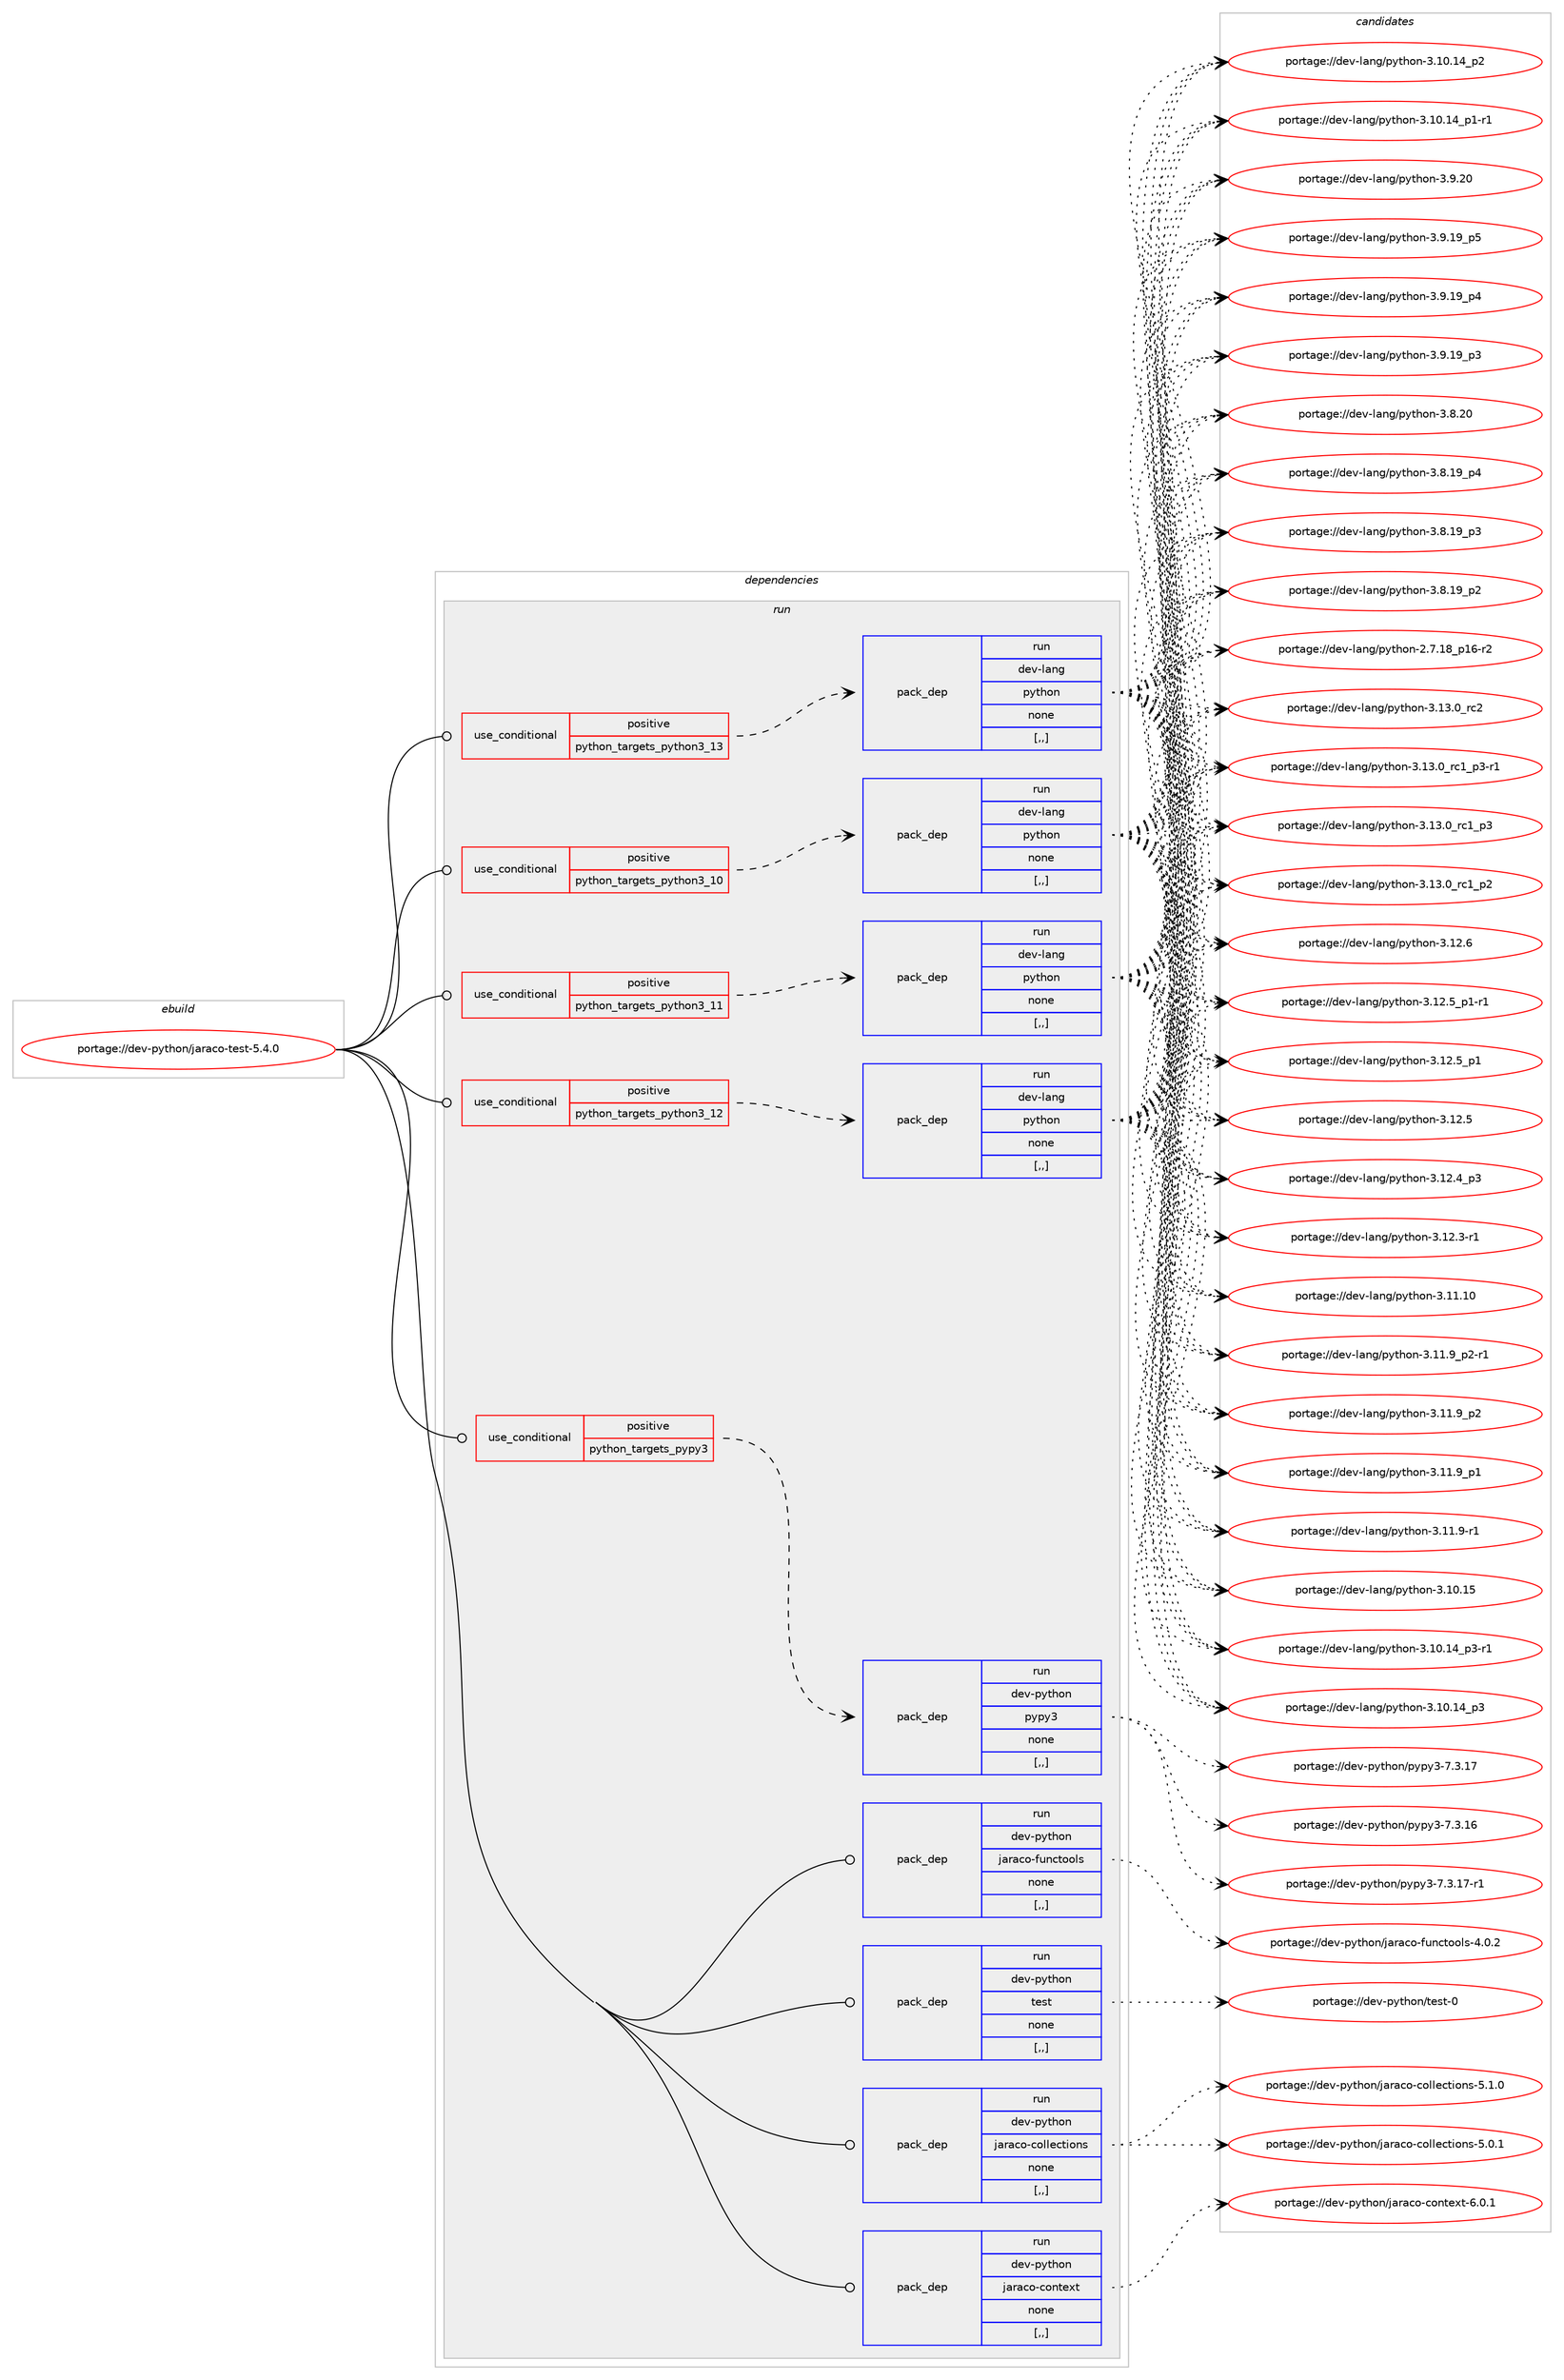 digraph prolog {

# *************
# Graph options
# *************

newrank=true;
concentrate=true;
compound=true;
graph [rankdir=LR,fontname=Helvetica,fontsize=10,ranksep=1.5];#, ranksep=2.5, nodesep=0.2];
edge  [arrowhead=vee];
node  [fontname=Helvetica,fontsize=10];

# **********
# The ebuild
# **********

subgraph cluster_leftcol {
color=gray;
label=<<i>ebuild</i>>;
id [label="portage://dev-python/jaraco-test-5.4.0", color=red, width=4, href="../dev-python/jaraco-test-5.4.0.svg"];
}

# ****************
# The dependencies
# ****************

subgraph cluster_midcol {
color=gray;
label=<<i>dependencies</i>>;
subgraph cluster_compile {
fillcolor="#eeeeee";
style=filled;
label=<<i>compile</i>>;
}
subgraph cluster_compileandrun {
fillcolor="#eeeeee";
style=filled;
label=<<i>compile and run</i>>;
}
subgraph cluster_run {
fillcolor="#eeeeee";
style=filled;
label=<<i>run</i>>;
subgraph cond164131 {
dependency643162 [label=<<TABLE BORDER="0" CELLBORDER="1" CELLSPACING="0" CELLPADDING="4"><TR><TD ROWSPAN="3" CELLPADDING="10">use_conditional</TD></TR><TR><TD>positive</TD></TR><TR><TD>python_targets_pypy3</TD></TR></TABLE>>, shape=none, color=red];
subgraph pack474212 {
dependency643163 [label=<<TABLE BORDER="0" CELLBORDER="1" CELLSPACING="0" CELLPADDING="4" WIDTH="220"><TR><TD ROWSPAN="6" CELLPADDING="30">pack_dep</TD></TR><TR><TD WIDTH="110">run</TD></TR><TR><TD>dev-python</TD></TR><TR><TD>pypy3</TD></TR><TR><TD>none</TD></TR><TR><TD>[,,]</TD></TR></TABLE>>, shape=none, color=blue];
}
dependency643162:e -> dependency643163:w [weight=20,style="dashed",arrowhead="vee"];
}
id:e -> dependency643162:w [weight=20,style="solid",arrowhead="odot"];
subgraph cond164132 {
dependency643164 [label=<<TABLE BORDER="0" CELLBORDER="1" CELLSPACING="0" CELLPADDING="4"><TR><TD ROWSPAN="3" CELLPADDING="10">use_conditional</TD></TR><TR><TD>positive</TD></TR><TR><TD>python_targets_python3_10</TD></TR></TABLE>>, shape=none, color=red];
subgraph pack474213 {
dependency643165 [label=<<TABLE BORDER="0" CELLBORDER="1" CELLSPACING="0" CELLPADDING="4" WIDTH="220"><TR><TD ROWSPAN="6" CELLPADDING="30">pack_dep</TD></TR><TR><TD WIDTH="110">run</TD></TR><TR><TD>dev-lang</TD></TR><TR><TD>python</TD></TR><TR><TD>none</TD></TR><TR><TD>[,,]</TD></TR></TABLE>>, shape=none, color=blue];
}
dependency643164:e -> dependency643165:w [weight=20,style="dashed",arrowhead="vee"];
}
id:e -> dependency643164:w [weight=20,style="solid",arrowhead="odot"];
subgraph cond164133 {
dependency643166 [label=<<TABLE BORDER="0" CELLBORDER="1" CELLSPACING="0" CELLPADDING="4"><TR><TD ROWSPAN="3" CELLPADDING="10">use_conditional</TD></TR><TR><TD>positive</TD></TR><TR><TD>python_targets_python3_11</TD></TR></TABLE>>, shape=none, color=red];
subgraph pack474214 {
dependency643167 [label=<<TABLE BORDER="0" CELLBORDER="1" CELLSPACING="0" CELLPADDING="4" WIDTH="220"><TR><TD ROWSPAN="6" CELLPADDING="30">pack_dep</TD></TR><TR><TD WIDTH="110">run</TD></TR><TR><TD>dev-lang</TD></TR><TR><TD>python</TD></TR><TR><TD>none</TD></TR><TR><TD>[,,]</TD></TR></TABLE>>, shape=none, color=blue];
}
dependency643166:e -> dependency643167:w [weight=20,style="dashed",arrowhead="vee"];
}
id:e -> dependency643166:w [weight=20,style="solid",arrowhead="odot"];
subgraph cond164134 {
dependency643168 [label=<<TABLE BORDER="0" CELLBORDER="1" CELLSPACING="0" CELLPADDING="4"><TR><TD ROWSPAN="3" CELLPADDING="10">use_conditional</TD></TR><TR><TD>positive</TD></TR><TR><TD>python_targets_python3_12</TD></TR></TABLE>>, shape=none, color=red];
subgraph pack474215 {
dependency643169 [label=<<TABLE BORDER="0" CELLBORDER="1" CELLSPACING="0" CELLPADDING="4" WIDTH="220"><TR><TD ROWSPAN="6" CELLPADDING="30">pack_dep</TD></TR><TR><TD WIDTH="110">run</TD></TR><TR><TD>dev-lang</TD></TR><TR><TD>python</TD></TR><TR><TD>none</TD></TR><TR><TD>[,,]</TD></TR></TABLE>>, shape=none, color=blue];
}
dependency643168:e -> dependency643169:w [weight=20,style="dashed",arrowhead="vee"];
}
id:e -> dependency643168:w [weight=20,style="solid",arrowhead="odot"];
subgraph cond164135 {
dependency643170 [label=<<TABLE BORDER="0" CELLBORDER="1" CELLSPACING="0" CELLPADDING="4"><TR><TD ROWSPAN="3" CELLPADDING="10">use_conditional</TD></TR><TR><TD>positive</TD></TR><TR><TD>python_targets_python3_13</TD></TR></TABLE>>, shape=none, color=red];
subgraph pack474216 {
dependency643171 [label=<<TABLE BORDER="0" CELLBORDER="1" CELLSPACING="0" CELLPADDING="4" WIDTH="220"><TR><TD ROWSPAN="6" CELLPADDING="30">pack_dep</TD></TR><TR><TD WIDTH="110">run</TD></TR><TR><TD>dev-lang</TD></TR><TR><TD>python</TD></TR><TR><TD>none</TD></TR><TR><TD>[,,]</TD></TR></TABLE>>, shape=none, color=blue];
}
dependency643170:e -> dependency643171:w [weight=20,style="dashed",arrowhead="vee"];
}
id:e -> dependency643170:w [weight=20,style="solid",arrowhead="odot"];
subgraph pack474217 {
dependency643172 [label=<<TABLE BORDER="0" CELLBORDER="1" CELLSPACING="0" CELLPADDING="4" WIDTH="220"><TR><TD ROWSPAN="6" CELLPADDING="30">pack_dep</TD></TR><TR><TD WIDTH="110">run</TD></TR><TR><TD>dev-python</TD></TR><TR><TD>jaraco-collections</TD></TR><TR><TD>none</TD></TR><TR><TD>[,,]</TD></TR></TABLE>>, shape=none, color=blue];
}
id:e -> dependency643172:w [weight=20,style="solid",arrowhead="odot"];
subgraph pack474218 {
dependency643173 [label=<<TABLE BORDER="0" CELLBORDER="1" CELLSPACING="0" CELLPADDING="4" WIDTH="220"><TR><TD ROWSPAN="6" CELLPADDING="30">pack_dep</TD></TR><TR><TD WIDTH="110">run</TD></TR><TR><TD>dev-python</TD></TR><TR><TD>jaraco-context</TD></TR><TR><TD>none</TD></TR><TR><TD>[,,]</TD></TR></TABLE>>, shape=none, color=blue];
}
id:e -> dependency643173:w [weight=20,style="solid",arrowhead="odot"];
subgraph pack474219 {
dependency643174 [label=<<TABLE BORDER="0" CELLBORDER="1" CELLSPACING="0" CELLPADDING="4" WIDTH="220"><TR><TD ROWSPAN="6" CELLPADDING="30">pack_dep</TD></TR><TR><TD WIDTH="110">run</TD></TR><TR><TD>dev-python</TD></TR><TR><TD>jaraco-functools</TD></TR><TR><TD>none</TD></TR><TR><TD>[,,]</TD></TR></TABLE>>, shape=none, color=blue];
}
id:e -> dependency643174:w [weight=20,style="solid",arrowhead="odot"];
subgraph pack474220 {
dependency643175 [label=<<TABLE BORDER="0" CELLBORDER="1" CELLSPACING="0" CELLPADDING="4" WIDTH="220"><TR><TD ROWSPAN="6" CELLPADDING="30">pack_dep</TD></TR><TR><TD WIDTH="110">run</TD></TR><TR><TD>dev-python</TD></TR><TR><TD>test</TD></TR><TR><TD>none</TD></TR><TR><TD>[,,]</TD></TR></TABLE>>, shape=none, color=blue];
}
id:e -> dependency643175:w [weight=20,style="solid",arrowhead="odot"];
}
}

# **************
# The candidates
# **************

subgraph cluster_choices {
rank=same;
color=gray;
label=<<i>candidates</i>>;

subgraph choice474212 {
color=black;
nodesep=1;
choice100101118451121211161041111104711212111212151455546514649554511449 [label="portage://dev-python/pypy3-7.3.17-r1", color=red, width=4,href="../dev-python/pypy3-7.3.17-r1.svg"];
choice10010111845112121116104111110471121211121215145554651464955 [label="portage://dev-python/pypy3-7.3.17", color=red, width=4,href="../dev-python/pypy3-7.3.17.svg"];
choice10010111845112121116104111110471121211121215145554651464954 [label="portage://dev-python/pypy3-7.3.16", color=red, width=4,href="../dev-python/pypy3-7.3.16.svg"];
dependency643163:e -> choice100101118451121211161041111104711212111212151455546514649554511449:w [style=dotted,weight="100"];
dependency643163:e -> choice10010111845112121116104111110471121211121215145554651464955:w [style=dotted,weight="100"];
dependency643163:e -> choice10010111845112121116104111110471121211121215145554651464954:w [style=dotted,weight="100"];
}
subgraph choice474213 {
color=black;
nodesep=1;
choice10010111845108971101034711212111610411111045514649514648951149950 [label="portage://dev-lang/python-3.13.0_rc2", color=red, width=4,href="../dev-lang/python-3.13.0_rc2.svg"];
choice1001011184510897110103471121211161041111104551464951464895114994995112514511449 [label="portage://dev-lang/python-3.13.0_rc1_p3-r1", color=red, width=4,href="../dev-lang/python-3.13.0_rc1_p3-r1.svg"];
choice100101118451089711010347112121116104111110455146495146489511499499511251 [label="portage://dev-lang/python-3.13.0_rc1_p3", color=red, width=4,href="../dev-lang/python-3.13.0_rc1_p3.svg"];
choice100101118451089711010347112121116104111110455146495146489511499499511250 [label="portage://dev-lang/python-3.13.0_rc1_p2", color=red, width=4,href="../dev-lang/python-3.13.0_rc1_p2.svg"];
choice10010111845108971101034711212111610411111045514649504654 [label="portage://dev-lang/python-3.12.6", color=red, width=4,href="../dev-lang/python-3.12.6.svg"];
choice1001011184510897110103471121211161041111104551464950465395112494511449 [label="portage://dev-lang/python-3.12.5_p1-r1", color=red, width=4,href="../dev-lang/python-3.12.5_p1-r1.svg"];
choice100101118451089711010347112121116104111110455146495046539511249 [label="portage://dev-lang/python-3.12.5_p1", color=red, width=4,href="../dev-lang/python-3.12.5_p1.svg"];
choice10010111845108971101034711212111610411111045514649504653 [label="portage://dev-lang/python-3.12.5", color=red, width=4,href="../dev-lang/python-3.12.5.svg"];
choice100101118451089711010347112121116104111110455146495046529511251 [label="portage://dev-lang/python-3.12.4_p3", color=red, width=4,href="../dev-lang/python-3.12.4_p3.svg"];
choice100101118451089711010347112121116104111110455146495046514511449 [label="portage://dev-lang/python-3.12.3-r1", color=red, width=4,href="../dev-lang/python-3.12.3-r1.svg"];
choice1001011184510897110103471121211161041111104551464949464948 [label="portage://dev-lang/python-3.11.10", color=red, width=4,href="../dev-lang/python-3.11.10.svg"];
choice1001011184510897110103471121211161041111104551464949465795112504511449 [label="portage://dev-lang/python-3.11.9_p2-r1", color=red, width=4,href="../dev-lang/python-3.11.9_p2-r1.svg"];
choice100101118451089711010347112121116104111110455146494946579511250 [label="portage://dev-lang/python-3.11.9_p2", color=red, width=4,href="../dev-lang/python-3.11.9_p2.svg"];
choice100101118451089711010347112121116104111110455146494946579511249 [label="portage://dev-lang/python-3.11.9_p1", color=red, width=4,href="../dev-lang/python-3.11.9_p1.svg"];
choice100101118451089711010347112121116104111110455146494946574511449 [label="portage://dev-lang/python-3.11.9-r1", color=red, width=4,href="../dev-lang/python-3.11.9-r1.svg"];
choice1001011184510897110103471121211161041111104551464948464953 [label="portage://dev-lang/python-3.10.15", color=red, width=4,href="../dev-lang/python-3.10.15.svg"];
choice100101118451089711010347112121116104111110455146494846495295112514511449 [label="portage://dev-lang/python-3.10.14_p3-r1", color=red, width=4,href="../dev-lang/python-3.10.14_p3-r1.svg"];
choice10010111845108971101034711212111610411111045514649484649529511251 [label="portage://dev-lang/python-3.10.14_p3", color=red, width=4,href="../dev-lang/python-3.10.14_p3.svg"];
choice10010111845108971101034711212111610411111045514649484649529511250 [label="portage://dev-lang/python-3.10.14_p2", color=red, width=4,href="../dev-lang/python-3.10.14_p2.svg"];
choice100101118451089711010347112121116104111110455146494846495295112494511449 [label="portage://dev-lang/python-3.10.14_p1-r1", color=red, width=4,href="../dev-lang/python-3.10.14_p1-r1.svg"];
choice10010111845108971101034711212111610411111045514657465048 [label="portage://dev-lang/python-3.9.20", color=red, width=4,href="../dev-lang/python-3.9.20.svg"];
choice100101118451089711010347112121116104111110455146574649579511253 [label="portage://dev-lang/python-3.9.19_p5", color=red, width=4,href="../dev-lang/python-3.9.19_p5.svg"];
choice100101118451089711010347112121116104111110455146574649579511252 [label="portage://dev-lang/python-3.9.19_p4", color=red, width=4,href="../dev-lang/python-3.9.19_p4.svg"];
choice100101118451089711010347112121116104111110455146574649579511251 [label="portage://dev-lang/python-3.9.19_p3", color=red, width=4,href="../dev-lang/python-3.9.19_p3.svg"];
choice10010111845108971101034711212111610411111045514656465048 [label="portage://dev-lang/python-3.8.20", color=red, width=4,href="../dev-lang/python-3.8.20.svg"];
choice100101118451089711010347112121116104111110455146564649579511252 [label="portage://dev-lang/python-3.8.19_p4", color=red, width=4,href="../dev-lang/python-3.8.19_p4.svg"];
choice100101118451089711010347112121116104111110455146564649579511251 [label="portage://dev-lang/python-3.8.19_p3", color=red, width=4,href="../dev-lang/python-3.8.19_p3.svg"];
choice100101118451089711010347112121116104111110455146564649579511250 [label="portage://dev-lang/python-3.8.19_p2", color=red, width=4,href="../dev-lang/python-3.8.19_p2.svg"];
choice100101118451089711010347112121116104111110455046554649569511249544511450 [label="portage://dev-lang/python-2.7.18_p16-r2", color=red, width=4,href="../dev-lang/python-2.7.18_p16-r2.svg"];
dependency643165:e -> choice10010111845108971101034711212111610411111045514649514648951149950:w [style=dotted,weight="100"];
dependency643165:e -> choice1001011184510897110103471121211161041111104551464951464895114994995112514511449:w [style=dotted,weight="100"];
dependency643165:e -> choice100101118451089711010347112121116104111110455146495146489511499499511251:w [style=dotted,weight="100"];
dependency643165:e -> choice100101118451089711010347112121116104111110455146495146489511499499511250:w [style=dotted,weight="100"];
dependency643165:e -> choice10010111845108971101034711212111610411111045514649504654:w [style=dotted,weight="100"];
dependency643165:e -> choice1001011184510897110103471121211161041111104551464950465395112494511449:w [style=dotted,weight="100"];
dependency643165:e -> choice100101118451089711010347112121116104111110455146495046539511249:w [style=dotted,weight="100"];
dependency643165:e -> choice10010111845108971101034711212111610411111045514649504653:w [style=dotted,weight="100"];
dependency643165:e -> choice100101118451089711010347112121116104111110455146495046529511251:w [style=dotted,weight="100"];
dependency643165:e -> choice100101118451089711010347112121116104111110455146495046514511449:w [style=dotted,weight="100"];
dependency643165:e -> choice1001011184510897110103471121211161041111104551464949464948:w [style=dotted,weight="100"];
dependency643165:e -> choice1001011184510897110103471121211161041111104551464949465795112504511449:w [style=dotted,weight="100"];
dependency643165:e -> choice100101118451089711010347112121116104111110455146494946579511250:w [style=dotted,weight="100"];
dependency643165:e -> choice100101118451089711010347112121116104111110455146494946579511249:w [style=dotted,weight="100"];
dependency643165:e -> choice100101118451089711010347112121116104111110455146494946574511449:w [style=dotted,weight="100"];
dependency643165:e -> choice1001011184510897110103471121211161041111104551464948464953:w [style=dotted,weight="100"];
dependency643165:e -> choice100101118451089711010347112121116104111110455146494846495295112514511449:w [style=dotted,weight="100"];
dependency643165:e -> choice10010111845108971101034711212111610411111045514649484649529511251:w [style=dotted,weight="100"];
dependency643165:e -> choice10010111845108971101034711212111610411111045514649484649529511250:w [style=dotted,weight="100"];
dependency643165:e -> choice100101118451089711010347112121116104111110455146494846495295112494511449:w [style=dotted,weight="100"];
dependency643165:e -> choice10010111845108971101034711212111610411111045514657465048:w [style=dotted,weight="100"];
dependency643165:e -> choice100101118451089711010347112121116104111110455146574649579511253:w [style=dotted,weight="100"];
dependency643165:e -> choice100101118451089711010347112121116104111110455146574649579511252:w [style=dotted,weight="100"];
dependency643165:e -> choice100101118451089711010347112121116104111110455146574649579511251:w [style=dotted,weight="100"];
dependency643165:e -> choice10010111845108971101034711212111610411111045514656465048:w [style=dotted,weight="100"];
dependency643165:e -> choice100101118451089711010347112121116104111110455146564649579511252:w [style=dotted,weight="100"];
dependency643165:e -> choice100101118451089711010347112121116104111110455146564649579511251:w [style=dotted,weight="100"];
dependency643165:e -> choice100101118451089711010347112121116104111110455146564649579511250:w [style=dotted,weight="100"];
dependency643165:e -> choice100101118451089711010347112121116104111110455046554649569511249544511450:w [style=dotted,weight="100"];
}
subgraph choice474214 {
color=black;
nodesep=1;
choice10010111845108971101034711212111610411111045514649514648951149950 [label="portage://dev-lang/python-3.13.0_rc2", color=red, width=4,href="../dev-lang/python-3.13.0_rc2.svg"];
choice1001011184510897110103471121211161041111104551464951464895114994995112514511449 [label="portage://dev-lang/python-3.13.0_rc1_p3-r1", color=red, width=4,href="../dev-lang/python-3.13.0_rc1_p3-r1.svg"];
choice100101118451089711010347112121116104111110455146495146489511499499511251 [label="portage://dev-lang/python-3.13.0_rc1_p3", color=red, width=4,href="../dev-lang/python-3.13.0_rc1_p3.svg"];
choice100101118451089711010347112121116104111110455146495146489511499499511250 [label="portage://dev-lang/python-3.13.0_rc1_p2", color=red, width=4,href="../dev-lang/python-3.13.0_rc1_p2.svg"];
choice10010111845108971101034711212111610411111045514649504654 [label="portage://dev-lang/python-3.12.6", color=red, width=4,href="../dev-lang/python-3.12.6.svg"];
choice1001011184510897110103471121211161041111104551464950465395112494511449 [label="portage://dev-lang/python-3.12.5_p1-r1", color=red, width=4,href="../dev-lang/python-3.12.5_p1-r1.svg"];
choice100101118451089711010347112121116104111110455146495046539511249 [label="portage://dev-lang/python-3.12.5_p1", color=red, width=4,href="../dev-lang/python-3.12.5_p1.svg"];
choice10010111845108971101034711212111610411111045514649504653 [label="portage://dev-lang/python-3.12.5", color=red, width=4,href="../dev-lang/python-3.12.5.svg"];
choice100101118451089711010347112121116104111110455146495046529511251 [label="portage://dev-lang/python-3.12.4_p3", color=red, width=4,href="../dev-lang/python-3.12.4_p3.svg"];
choice100101118451089711010347112121116104111110455146495046514511449 [label="portage://dev-lang/python-3.12.3-r1", color=red, width=4,href="../dev-lang/python-3.12.3-r1.svg"];
choice1001011184510897110103471121211161041111104551464949464948 [label="portage://dev-lang/python-3.11.10", color=red, width=4,href="../dev-lang/python-3.11.10.svg"];
choice1001011184510897110103471121211161041111104551464949465795112504511449 [label="portage://dev-lang/python-3.11.9_p2-r1", color=red, width=4,href="../dev-lang/python-3.11.9_p2-r1.svg"];
choice100101118451089711010347112121116104111110455146494946579511250 [label="portage://dev-lang/python-3.11.9_p2", color=red, width=4,href="../dev-lang/python-3.11.9_p2.svg"];
choice100101118451089711010347112121116104111110455146494946579511249 [label="portage://dev-lang/python-3.11.9_p1", color=red, width=4,href="../dev-lang/python-3.11.9_p1.svg"];
choice100101118451089711010347112121116104111110455146494946574511449 [label="portage://dev-lang/python-3.11.9-r1", color=red, width=4,href="../dev-lang/python-3.11.9-r1.svg"];
choice1001011184510897110103471121211161041111104551464948464953 [label="portage://dev-lang/python-3.10.15", color=red, width=4,href="../dev-lang/python-3.10.15.svg"];
choice100101118451089711010347112121116104111110455146494846495295112514511449 [label="portage://dev-lang/python-3.10.14_p3-r1", color=red, width=4,href="../dev-lang/python-3.10.14_p3-r1.svg"];
choice10010111845108971101034711212111610411111045514649484649529511251 [label="portage://dev-lang/python-3.10.14_p3", color=red, width=4,href="../dev-lang/python-3.10.14_p3.svg"];
choice10010111845108971101034711212111610411111045514649484649529511250 [label="portage://dev-lang/python-3.10.14_p2", color=red, width=4,href="../dev-lang/python-3.10.14_p2.svg"];
choice100101118451089711010347112121116104111110455146494846495295112494511449 [label="portage://dev-lang/python-3.10.14_p1-r1", color=red, width=4,href="../dev-lang/python-3.10.14_p1-r1.svg"];
choice10010111845108971101034711212111610411111045514657465048 [label="portage://dev-lang/python-3.9.20", color=red, width=4,href="../dev-lang/python-3.9.20.svg"];
choice100101118451089711010347112121116104111110455146574649579511253 [label="portage://dev-lang/python-3.9.19_p5", color=red, width=4,href="../dev-lang/python-3.9.19_p5.svg"];
choice100101118451089711010347112121116104111110455146574649579511252 [label="portage://dev-lang/python-3.9.19_p4", color=red, width=4,href="../dev-lang/python-3.9.19_p4.svg"];
choice100101118451089711010347112121116104111110455146574649579511251 [label="portage://dev-lang/python-3.9.19_p3", color=red, width=4,href="../dev-lang/python-3.9.19_p3.svg"];
choice10010111845108971101034711212111610411111045514656465048 [label="portage://dev-lang/python-3.8.20", color=red, width=4,href="../dev-lang/python-3.8.20.svg"];
choice100101118451089711010347112121116104111110455146564649579511252 [label="portage://dev-lang/python-3.8.19_p4", color=red, width=4,href="../dev-lang/python-3.8.19_p4.svg"];
choice100101118451089711010347112121116104111110455146564649579511251 [label="portage://dev-lang/python-3.8.19_p3", color=red, width=4,href="../dev-lang/python-3.8.19_p3.svg"];
choice100101118451089711010347112121116104111110455146564649579511250 [label="portage://dev-lang/python-3.8.19_p2", color=red, width=4,href="../dev-lang/python-3.8.19_p2.svg"];
choice100101118451089711010347112121116104111110455046554649569511249544511450 [label="portage://dev-lang/python-2.7.18_p16-r2", color=red, width=4,href="../dev-lang/python-2.7.18_p16-r2.svg"];
dependency643167:e -> choice10010111845108971101034711212111610411111045514649514648951149950:w [style=dotted,weight="100"];
dependency643167:e -> choice1001011184510897110103471121211161041111104551464951464895114994995112514511449:w [style=dotted,weight="100"];
dependency643167:e -> choice100101118451089711010347112121116104111110455146495146489511499499511251:w [style=dotted,weight="100"];
dependency643167:e -> choice100101118451089711010347112121116104111110455146495146489511499499511250:w [style=dotted,weight="100"];
dependency643167:e -> choice10010111845108971101034711212111610411111045514649504654:w [style=dotted,weight="100"];
dependency643167:e -> choice1001011184510897110103471121211161041111104551464950465395112494511449:w [style=dotted,weight="100"];
dependency643167:e -> choice100101118451089711010347112121116104111110455146495046539511249:w [style=dotted,weight="100"];
dependency643167:e -> choice10010111845108971101034711212111610411111045514649504653:w [style=dotted,weight="100"];
dependency643167:e -> choice100101118451089711010347112121116104111110455146495046529511251:w [style=dotted,weight="100"];
dependency643167:e -> choice100101118451089711010347112121116104111110455146495046514511449:w [style=dotted,weight="100"];
dependency643167:e -> choice1001011184510897110103471121211161041111104551464949464948:w [style=dotted,weight="100"];
dependency643167:e -> choice1001011184510897110103471121211161041111104551464949465795112504511449:w [style=dotted,weight="100"];
dependency643167:e -> choice100101118451089711010347112121116104111110455146494946579511250:w [style=dotted,weight="100"];
dependency643167:e -> choice100101118451089711010347112121116104111110455146494946579511249:w [style=dotted,weight="100"];
dependency643167:e -> choice100101118451089711010347112121116104111110455146494946574511449:w [style=dotted,weight="100"];
dependency643167:e -> choice1001011184510897110103471121211161041111104551464948464953:w [style=dotted,weight="100"];
dependency643167:e -> choice100101118451089711010347112121116104111110455146494846495295112514511449:w [style=dotted,weight="100"];
dependency643167:e -> choice10010111845108971101034711212111610411111045514649484649529511251:w [style=dotted,weight="100"];
dependency643167:e -> choice10010111845108971101034711212111610411111045514649484649529511250:w [style=dotted,weight="100"];
dependency643167:e -> choice100101118451089711010347112121116104111110455146494846495295112494511449:w [style=dotted,weight="100"];
dependency643167:e -> choice10010111845108971101034711212111610411111045514657465048:w [style=dotted,weight="100"];
dependency643167:e -> choice100101118451089711010347112121116104111110455146574649579511253:w [style=dotted,weight="100"];
dependency643167:e -> choice100101118451089711010347112121116104111110455146574649579511252:w [style=dotted,weight="100"];
dependency643167:e -> choice100101118451089711010347112121116104111110455146574649579511251:w [style=dotted,weight="100"];
dependency643167:e -> choice10010111845108971101034711212111610411111045514656465048:w [style=dotted,weight="100"];
dependency643167:e -> choice100101118451089711010347112121116104111110455146564649579511252:w [style=dotted,weight="100"];
dependency643167:e -> choice100101118451089711010347112121116104111110455146564649579511251:w [style=dotted,weight="100"];
dependency643167:e -> choice100101118451089711010347112121116104111110455146564649579511250:w [style=dotted,weight="100"];
dependency643167:e -> choice100101118451089711010347112121116104111110455046554649569511249544511450:w [style=dotted,weight="100"];
}
subgraph choice474215 {
color=black;
nodesep=1;
choice10010111845108971101034711212111610411111045514649514648951149950 [label="portage://dev-lang/python-3.13.0_rc2", color=red, width=4,href="../dev-lang/python-3.13.0_rc2.svg"];
choice1001011184510897110103471121211161041111104551464951464895114994995112514511449 [label="portage://dev-lang/python-3.13.0_rc1_p3-r1", color=red, width=4,href="../dev-lang/python-3.13.0_rc1_p3-r1.svg"];
choice100101118451089711010347112121116104111110455146495146489511499499511251 [label="portage://dev-lang/python-3.13.0_rc1_p3", color=red, width=4,href="../dev-lang/python-3.13.0_rc1_p3.svg"];
choice100101118451089711010347112121116104111110455146495146489511499499511250 [label="portage://dev-lang/python-3.13.0_rc1_p2", color=red, width=4,href="../dev-lang/python-3.13.0_rc1_p2.svg"];
choice10010111845108971101034711212111610411111045514649504654 [label="portage://dev-lang/python-3.12.6", color=red, width=4,href="../dev-lang/python-3.12.6.svg"];
choice1001011184510897110103471121211161041111104551464950465395112494511449 [label="portage://dev-lang/python-3.12.5_p1-r1", color=red, width=4,href="../dev-lang/python-3.12.5_p1-r1.svg"];
choice100101118451089711010347112121116104111110455146495046539511249 [label="portage://dev-lang/python-3.12.5_p1", color=red, width=4,href="../dev-lang/python-3.12.5_p1.svg"];
choice10010111845108971101034711212111610411111045514649504653 [label="portage://dev-lang/python-3.12.5", color=red, width=4,href="../dev-lang/python-3.12.5.svg"];
choice100101118451089711010347112121116104111110455146495046529511251 [label="portage://dev-lang/python-3.12.4_p3", color=red, width=4,href="../dev-lang/python-3.12.4_p3.svg"];
choice100101118451089711010347112121116104111110455146495046514511449 [label="portage://dev-lang/python-3.12.3-r1", color=red, width=4,href="../dev-lang/python-3.12.3-r1.svg"];
choice1001011184510897110103471121211161041111104551464949464948 [label="portage://dev-lang/python-3.11.10", color=red, width=4,href="../dev-lang/python-3.11.10.svg"];
choice1001011184510897110103471121211161041111104551464949465795112504511449 [label="portage://dev-lang/python-3.11.9_p2-r1", color=red, width=4,href="../dev-lang/python-3.11.9_p2-r1.svg"];
choice100101118451089711010347112121116104111110455146494946579511250 [label="portage://dev-lang/python-3.11.9_p2", color=red, width=4,href="../dev-lang/python-3.11.9_p2.svg"];
choice100101118451089711010347112121116104111110455146494946579511249 [label="portage://dev-lang/python-3.11.9_p1", color=red, width=4,href="../dev-lang/python-3.11.9_p1.svg"];
choice100101118451089711010347112121116104111110455146494946574511449 [label="portage://dev-lang/python-3.11.9-r1", color=red, width=4,href="../dev-lang/python-3.11.9-r1.svg"];
choice1001011184510897110103471121211161041111104551464948464953 [label="portage://dev-lang/python-3.10.15", color=red, width=4,href="../dev-lang/python-3.10.15.svg"];
choice100101118451089711010347112121116104111110455146494846495295112514511449 [label="portage://dev-lang/python-3.10.14_p3-r1", color=red, width=4,href="../dev-lang/python-3.10.14_p3-r1.svg"];
choice10010111845108971101034711212111610411111045514649484649529511251 [label="portage://dev-lang/python-3.10.14_p3", color=red, width=4,href="../dev-lang/python-3.10.14_p3.svg"];
choice10010111845108971101034711212111610411111045514649484649529511250 [label="portage://dev-lang/python-3.10.14_p2", color=red, width=4,href="../dev-lang/python-3.10.14_p2.svg"];
choice100101118451089711010347112121116104111110455146494846495295112494511449 [label="portage://dev-lang/python-3.10.14_p1-r1", color=red, width=4,href="../dev-lang/python-3.10.14_p1-r1.svg"];
choice10010111845108971101034711212111610411111045514657465048 [label="portage://dev-lang/python-3.9.20", color=red, width=4,href="../dev-lang/python-3.9.20.svg"];
choice100101118451089711010347112121116104111110455146574649579511253 [label="portage://dev-lang/python-3.9.19_p5", color=red, width=4,href="../dev-lang/python-3.9.19_p5.svg"];
choice100101118451089711010347112121116104111110455146574649579511252 [label="portage://dev-lang/python-3.9.19_p4", color=red, width=4,href="../dev-lang/python-3.9.19_p4.svg"];
choice100101118451089711010347112121116104111110455146574649579511251 [label="portage://dev-lang/python-3.9.19_p3", color=red, width=4,href="../dev-lang/python-3.9.19_p3.svg"];
choice10010111845108971101034711212111610411111045514656465048 [label="portage://dev-lang/python-3.8.20", color=red, width=4,href="../dev-lang/python-3.8.20.svg"];
choice100101118451089711010347112121116104111110455146564649579511252 [label="portage://dev-lang/python-3.8.19_p4", color=red, width=4,href="../dev-lang/python-3.8.19_p4.svg"];
choice100101118451089711010347112121116104111110455146564649579511251 [label="portage://dev-lang/python-3.8.19_p3", color=red, width=4,href="../dev-lang/python-3.8.19_p3.svg"];
choice100101118451089711010347112121116104111110455146564649579511250 [label="portage://dev-lang/python-3.8.19_p2", color=red, width=4,href="../dev-lang/python-3.8.19_p2.svg"];
choice100101118451089711010347112121116104111110455046554649569511249544511450 [label="portage://dev-lang/python-2.7.18_p16-r2", color=red, width=4,href="../dev-lang/python-2.7.18_p16-r2.svg"];
dependency643169:e -> choice10010111845108971101034711212111610411111045514649514648951149950:w [style=dotted,weight="100"];
dependency643169:e -> choice1001011184510897110103471121211161041111104551464951464895114994995112514511449:w [style=dotted,weight="100"];
dependency643169:e -> choice100101118451089711010347112121116104111110455146495146489511499499511251:w [style=dotted,weight="100"];
dependency643169:e -> choice100101118451089711010347112121116104111110455146495146489511499499511250:w [style=dotted,weight="100"];
dependency643169:e -> choice10010111845108971101034711212111610411111045514649504654:w [style=dotted,weight="100"];
dependency643169:e -> choice1001011184510897110103471121211161041111104551464950465395112494511449:w [style=dotted,weight="100"];
dependency643169:e -> choice100101118451089711010347112121116104111110455146495046539511249:w [style=dotted,weight="100"];
dependency643169:e -> choice10010111845108971101034711212111610411111045514649504653:w [style=dotted,weight="100"];
dependency643169:e -> choice100101118451089711010347112121116104111110455146495046529511251:w [style=dotted,weight="100"];
dependency643169:e -> choice100101118451089711010347112121116104111110455146495046514511449:w [style=dotted,weight="100"];
dependency643169:e -> choice1001011184510897110103471121211161041111104551464949464948:w [style=dotted,weight="100"];
dependency643169:e -> choice1001011184510897110103471121211161041111104551464949465795112504511449:w [style=dotted,weight="100"];
dependency643169:e -> choice100101118451089711010347112121116104111110455146494946579511250:w [style=dotted,weight="100"];
dependency643169:e -> choice100101118451089711010347112121116104111110455146494946579511249:w [style=dotted,weight="100"];
dependency643169:e -> choice100101118451089711010347112121116104111110455146494946574511449:w [style=dotted,weight="100"];
dependency643169:e -> choice1001011184510897110103471121211161041111104551464948464953:w [style=dotted,weight="100"];
dependency643169:e -> choice100101118451089711010347112121116104111110455146494846495295112514511449:w [style=dotted,weight="100"];
dependency643169:e -> choice10010111845108971101034711212111610411111045514649484649529511251:w [style=dotted,weight="100"];
dependency643169:e -> choice10010111845108971101034711212111610411111045514649484649529511250:w [style=dotted,weight="100"];
dependency643169:e -> choice100101118451089711010347112121116104111110455146494846495295112494511449:w [style=dotted,weight="100"];
dependency643169:e -> choice10010111845108971101034711212111610411111045514657465048:w [style=dotted,weight="100"];
dependency643169:e -> choice100101118451089711010347112121116104111110455146574649579511253:w [style=dotted,weight="100"];
dependency643169:e -> choice100101118451089711010347112121116104111110455146574649579511252:w [style=dotted,weight="100"];
dependency643169:e -> choice100101118451089711010347112121116104111110455146574649579511251:w [style=dotted,weight="100"];
dependency643169:e -> choice10010111845108971101034711212111610411111045514656465048:w [style=dotted,weight="100"];
dependency643169:e -> choice100101118451089711010347112121116104111110455146564649579511252:w [style=dotted,weight="100"];
dependency643169:e -> choice100101118451089711010347112121116104111110455146564649579511251:w [style=dotted,weight="100"];
dependency643169:e -> choice100101118451089711010347112121116104111110455146564649579511250:w [style=dotted,weight="100"];
dependency643169:e -> choice100101118451089711010347112121116104111110455046554649569511249544511450:w [style=dotted,weight="100"];
}
subgraph choice474216 {
color=black;
nodesep=1;
choice10010111845108971101034711212111610411111045514649514648951149950 [label="portage://dev-lang/python-3.13.0_rc2", color=red, width=4,href="../dev-lang/python-3.13.0_rc2.svg"];
choice1001011184510897110103471121211161041111104551464951464895114994995112514511449 [label="portage://dev-lang/python-3.13.0_rc1_p3-r1", color=red, width=4,href="../dev-lang/python-3.13.0_rc1_p3-r1.svg"];
choice100101118451089711010347112121116104111110455146495146489511499499511251 [label="portage://dev-lang/python-3.13.0_rc1_p3", color=red, width=4,href="../dev-lang/python-3.13.0_rc1_p3.svg"];
choice100101118451089711010347112121116104111110455146495146489511499499511250 [label="portage://dev-lang/python-3.13.0_rc1_p2", color=red, width=4,href="../dev-lang/python-3.13.0_rc1_p2.svg"];
choice10010111845108971101034711212111610411111045514649504654 [label="portage://dev-lang/python-3.12.6", color=red, width=4,href="../dev-lang/python-3.12.6.svg"];
choice1001011184510897110103471121211161041111104551464950465395112494511449 [label="portage://dev-lang/python-3.12.5_p1-r1", color=red, width=4,href="../dev-lang/python-3.12.5_p1-r1.svg"];
choice100101118451089711010347112121116104111110455146495046539511249 [label="portage://dev-lang/python-3.12.5_p1", color=red, width=4,href="../dev-lang/python-3.12.5_p1.svg"];
choice10010111845108971101034711212111610411111045514649504653 [label="portage://dev-lang/python-3.12.5", color=red, width=4,href="../dev-lang/python-3.12.5.svg"];
choice100101118451089711010347112121116104111110455146495046529511251 [label="portage://dev-lang/python-3.12.4_p3", color=red, width=4,href="../dev-lang/python-3.12.4_p3.svg"];
choice100101118451089711010347112121116104111110455146495046514511449 [label="portage://dev-lang/python-3.12.3-r1", color=red, width=4,href="../dev-lang/python-3.12.3-r1.svg"];
choice1001011184510897110103471121211161041111104551464949464948 [label="portage://dev-lang/python-3.11.10", color=red, width=4,href="../dev-lang/python-3.11.10.svg"];
choice1001011184510897110103471121211161041111104551464949465795112504511449 [label="portage://dev-lang/python-3.11.9_p2-r1", color=red, width=4,href="../dev-lang/python-3.11.9_p2-r1.svg"];
choice100101118451089711010347112121116104111110455146494946579511250 [label="portage://dev-lang/python-3.11.9_p2", color=red, width=4,href="../dev-lang/python-3.11.9_p2.svg"];
choice100101118451089711010347112121116104111110455146494946579511249 [label="portage://dev-lang/python-3.11.9_p1", color=red, width=4,href="../dev-lang/python-3.11.9_p1.svg"];
choice100101118451089711010347112121116104111110455146494946574511449 [label="portage://dev-lang/python-3.11.9-r1", color=red, width=4,href="../dev-lang/python-3.11.9-r1.svg"];
choice1001011184510897110103471121211161041111104551464948464953 [label="portage://dev-lang/python-3.10.15", color=red, width=4,href="../dev-lang/python-3.10.15.svg"];
choice100101118451089711010347112121116104111110455146494846495295112514511449 [label="portage://dev-lang/python-3.10.14_p3-r1", color=red, width=4,href="../dev-lang/python-3.10.14_p3-r1.svg"];
choice10010111845108971101034711212111610411111045514649484649529511251 [label="portage://dev-lang/python-3.10.14_p3", color=red, width=4,href="../dev-lang/python-3.10.14_p3.svg"];
choice10010111845108971101034711212111610411111045514649484649529511250 [label="portage://dev-lang/python-3.10.14_p2", color=red, width=4,href="../dev-lang/python-3.10.14_p2.svg"];
choice100101118451089711010347112121116104111110455146494846495295112494511449 [label="portage://dev-lang/python-3.10.14_p1-r1", color=red, width=4,href="../dev-lang/python-3.10.14_p1-r1.svg"];
choice10010111845108971101034711212111610411111045514657465048 [label="portage://dev-lang/python-3.9.20", color=red, width=4,href="../dev-lang/python-3.9.20.svg"];
choice100101118451089711010347112121116104111110455146574649579511253 [label="portage://dev-lang/python-3.9.19_p5", color=red, width=4,href="../dev-lang/python-3.9.19_p5.svg"];
choice100101118451089711010347112121116104111110455146574649579511252 [label="portage://dev-lang/python-3.9.19_p4", color=red, width=4,href="../dev-lang/python-3.9.19_p4.svg"];
choice100101118451089711010347112121116104111110455146574649579511251 [label="portage://dev-lang/python-3.9.19_p3", color=red, width=4,href="../dev-lang/python-3.9.19_p3.svg"];
choice10010111845108971101034711212111610411111045514656465048 [label="portage://dev-lang/python-3.8.20", color=red, width=4,href="../dev-lang/python-3.8.20.svg"];
choice100101118451089711010347112121116104111110455146564649579511252 [label="portage://dev-lang/python-3.8.19_p4", color=red, width=4,href="../dev-lang/python-3.8.19_p4.svg"];
choice100101118451089711010347112121116104111110455146564649579511251 [label="portage://dev-lang/python-3.8.19_p3", color=red, width=4,href="../dev-lang/python-3.8.19_p3.svg"];
choice100101118451089711010347112121116104111110455146564649579511250 [label="portage://dev-lang/python-3.8.19_p2", color=red, width=4,href="../dev-lang/python-3.8.19_p2.svg"];
choice100101118451089711010347112121116104111110455046554649569511249544511450 [label="portage://dev-lang/python-2.7.18_p16-r2", color=red, width=4,href="../dev-lang/python-2.7.18_p16-r2.svg"];
dependency643171:e -> choice10010111845108971101034711212111610411111045514649514648951149950:w [style=dotted,weight="100"];
dependency643171:e -> choice1001011184510897110103471121211161041111104551464951464895114994995112514511449:w [style=dotted,weight="100"];
dependency643171:e -> choice100101118451089711010347112121116104111110455146495146489511499499511251:w [style=dotted,weight="100"];
dependency643171:e -> choice100101118451089711010347112121116104111110455146495146489511499499511250:w [style=dotted,weight="100"];
dependency643171:e -> choice10010111845108971101034711212111610411111045514649504654:w [style=dotted,weight="100"];
dependency643171:e -> choice1001011184510897110103471121211161041111104551464950465395112494511449:w [style=dotted,weight="100"];
dependency643171:e -> choice100101118451089711010347112121116104111110455146495046539511249:w [style=dotted,weight="100"];
dependency643171:e -> choice10010111845108971101034711212111610411111045514649504653:w [style=dotted,weight="100"];
dependency643171:e -> choice100101118451089711010347112121116104111110455146495046529511251:w [style=dotted,weight="100"];
dependency643171:e -> choice100101118451089711010347112121116104111110455146495046514511449:w [style=dotted,weight="100"];
dependency643171:e -> choice1001011184510897110103471121211161041111104551464949464948:w [style=dotted,weight="100"];
dependency643171:e -> choice1001011184510897110103471121211161041111104551464949465795112504511449:w [style=dotted,weight="100"];
dependency643171:e -> choice100101118451089711010347112121116104111110455146494946579511250:w [style=dotted,weight="100"];
dependency643171:e -> choice100101118451089711010347112121116104111110455146494946579511249:w [style=dotted,weight="100"];
dependency643171:e -> choice100101118451089711010347112121116104111110455146494946574511449:w [style=dotted,weight="100"];
dependency643171:e -> choice1001011184510897110103471121211161041111104551464948464953:w [style=dotted,weight="100"];
dependency643171:e -> choice100101118451089711010347112121116104111110455146494846495295112514511449:w [style=dotted,weight="100"];
dependency643171:e -> choice10010111845108971101034711212111610411111045514649484649529511251:w [style=dotted,weight="100"];
dependency643171:e -> choice10010111845108971101034711212111610411111045514649484649529511250:w [style=dotted,weight="100"];
dependency643171:e -> choice100101118451089711010347112121116104111110455146494846495295112494511449:w [style=dotted,weight="100"];
dependency643171:e -> choice10010111845108971101034711212111610411111045514657465048:w [style=dotted,weight="100"];
dependency643171:e -> choice100101118451089711010347112121116104111110455146574649579511253:w [style=dotted,weight="100"];
dependency643171:e -> choice100101118451089711010347112121116104111110455146574649579511252:w [style=dotted,weight="100"];
dependency643171:e -> choice100101118451089711010347112121116104111110455146574649579511251:w [style=dotted,weight="100"];
dependency643171:e -> choice10010111845108971101034711212111610411111045514656465048:w [style=dotted,weight="100"];
dependency643171:e -> choice100101118451089711010347112121116104111110455146564649579511252:w [style=dotted,weight="100"];
dependency643171:e -> choice100101118451089711010347112121116104111110455146564649579511251:w [style=dotted,weight="100"];
dependency643171:e -> choice100101118451089711010347112121116104111110455146564649579511250:w [style=dotted,weight="100"];
dependency643171:e -> choice100101118451089711010347112121116104111110455046554649569511249544511450:w [style=dotted,weight="100"];
}
subgraph choice474217 {
color=black;
nodesep=1;
choice1001011184511212111610411111047106971149799111459911110810810199116105111110115455346494648 [label="portage://dev-python/jaraco-collections-5.1.0", color=red, width=4,href="../dev-python/jaraco-collections-5.1.0.svg"];
choice1001011184511212111610411111047106971149799111459911110810810199116105111110115455346484649 [label="portage://dev-python/jaraco-collections-5.0.1", color=red, width=4,href="../dev-python/jaraco-collections-5.0.1.svg"];
dependency643172:e -> choice1001011184511212111610411111047106971149799111459911110810810199116105111110115455346494648:w [style=dotted,weight="100"];
dependency643172:e -> choice1001011184511212111610411111047106971149799111459911110810810199116105111110115455346484649:w [style=dotted,weight="100"];
}
subgraph choice474218 {
color=black;
nodesep=1;
choice10010111845112121116104111110471069711497991114599111110116101120116455446484649 [label="portage://dev-python/jaraco-context-6.0.1", color=red, width=4,href="../dev-python/jaraco-context-6.0.1.svg"];
dependency643173:e -> choice10010111845112121116104111110471069711497991114599111110116101120116455446484649:w [style=dotted,weight="100"];
}
subgraph choice474219 {
color=black;
nodesep=1;
choice10010111845112121116104111110471069711497991114510211711099116111111108115455246484650 [label="portage://dev-python/jaraco-functools-4.0.2", color=red, width=4,href="../dev-python/jaraco-functools-4.0.2.svg"];
dependency643174:e -> choice10010111845112121116104111110471069711497991114510211711099116111111108115455246484650:w [style=dotted,weight="100"];
}
subgraph choice474220 {
color=black;
nodesep=1;
choice10010111845112121116104111110471161011151164548 [label="portage://dev-python/test-0", color=red, width=4,href="../dev-python/test-0.svg"];
dependency643175:e -> choice10010111845112121116104111110471161011151164548:w [style=dotted,weight="100"];
}
}

}
